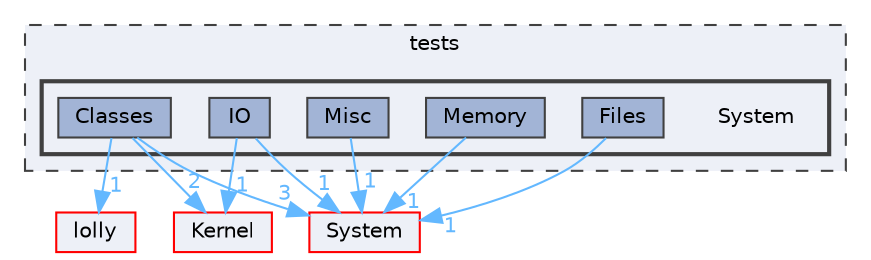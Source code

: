digraph "System"
{
 // LATEX_PDF_SIZE
  bgcolor="transparent";
  edge [fontname=Helvetica,fontsize=10,labelfontname=Helvetica,labelfontsize=10];
  node [fontname=Helvetica,fontsize=10,shape=box,height=0.2,width=0.4];
  compound=true
  subgraph clusterdir_59425e443f801f1f2fd8bbe4959a3ccf {
    graph [ bgcolor="#edf0f7", pencolor="grey25", label="tests", fontname=Helvetica,fontsize=10 style="filled,dashed", URL="dir_59425e443f801f1f2fd8bbe4959a3ccf.html",tooltip=""]
  subgraph clusterdir_df16762c41d55ab81241d1dd50493298 {
    graph [ bgcolor="#edf0f7", pencolor="grey25", label="", fontname=Helvetica,fontsize=10 style="filled,bold", URL="dir_df16762c41d55ab81241d1dd50493298.html",tooltip=""]
    dir_df16762c41d55ab81241d1dd50493298 [shape=plaintext, label="System"];
  dir_65f9eac74ca93bae69ff732ea7466b4e [label="Classes", fillcolor="#a2b4d6", color="grey25", style="filled", URL="dir_65f9eac74ca93bae69ff732ea7466b4e.html",tooltip=""];
  dir_eeb941f42ec450c4cf9f9875dc9efc37 [label="Files", fillcolor="#a2b4d6", color="grey25", style="filled", URL="dir_eeb941f42ec450c4cf9f9875dc9efc37.html",tooltip=""];
  dir_a11ca1b644fc2f4eb768a49f0548af75 [label="IO", fillcolor="#a2b4d6", color="grey25", style="filled", URL="dir_a11ca1b644fc2f4eb768a49f0548af75.html",tooltip=""];
  dir_23ee80e664ec28360f8e5b33977d5516 [label="Memory", fillcolor="#a2b4d6", color="grey25", style="filled", URL="dir_23ee80e664ec28360f8e5b33977d5516.html",tooltip=""];
  dir_8bb057f359b3d5147f263316ac4f8ac7 [label="Misc", fillcolor="#a2b4d6", color="grey25", style="filled", URL="dir_8bb057f359b3d5147f263316ac4f8ac7.html",tooltip=""];
  }
  }
  dir_4e4e38b7a3cbd015b31043c806009c51 [label="lolly", fillcolor="#edf0f7", color="red", style="filled", URL="dir_4e4e38b7a3cbd015b31043c806009c51.html",tooltip=""];
  dir_52bed8acfaac088d5968cb2c84d7645d [label="Kernel", fillcolor="#edf0f7", color="red", style="filled", URL="dir_52bed8acfaac088d5968cb2c84d7645d.html",tooltip=""];
  dir_9af51e3826d4f9e80d9103b2de543e84 [label="System", fillcolor="#edf0f7", color="red", style="filled", URL="dir_9af51e3826d4f9e80d9103b2de543e84.html",tooltip=""];
  dir_65f9eac74ca93bae69ff732ea7466b4e->dir_4e4e38b7a3cbd015b31043c806009c51 [headlabel="1", labeldistance=1.5 headhref="dir_000004_000027.html" href="dir_000004_000027.html" color="steelblue1" fontcolor="steelblue1"];
  dir_65f9eac74ca93bae69ff732ea7466b4e->dir_52bed8acfaac088d5968cb2c84d7645d [headlabel="2", labeldistance=1.5 headhref="dir_000004_000024.html" href="dir_000004_000024.html" color="steelblue1" fontcolor="steelblue1"];
  dir_65f9eac74ca93bae69ff732ea7466b4e->dir_9af51e3826d4f9e80d9103b2de543e84 [headlabel="3", labeldistance=1.5 headhref="dir_000004_000038.html" href="dir_000004_000038.html" color="steelblue1" fontcolor="steelblue1"];
  dir_eeb941f42ec450c4cf9f9875dc9efc37->dir_9af51e3826d4f9e80d9103b2de543e84 [headlabel="1", labeldistance=1.5 headhref="dir_000014_000038.html" href="dir_000014_000038.html" color="steelblue1" fontcolor="steelblue1"];
  dir_a11ca1b644fc2f4eb768a49f0548af75->dir_52bed8acfaac088d5968cb2c84d7645d [headlabel="1", labeldistance=1.5 headhref="dir_000022_000024.html" href="dir_000022_000024.html" color="steelblue1" fontcolor="steelblue1"];
  dir_a11ca1b644fc2f4eb768a49f0548af75->dir_9af51e3826d4f9e80d9103b2de543e84 [headlabel="1", labeldistance=1.5 headhref="dir_000022_000038.html" href="dir_000022_000038.html" color="steelblue1" fontcolor="steelblue1"];
  dir_23ee80e664ec28360f8e5b33977d5516->dir_9af51e3826d4f9e80d9103b2de543e84 [headlabel="1", labeldistance=1.5 headhref="dir_000030_000038.html" href="dir_000030_000038.html" color="steelblue1" fontcolor="steelblue1"];
  dir_8bb057f359b3d5147f263316ac4f8ac7->dir_9af51e3826d4f9e80d9103b2de543e84 [headlabel="1", labeldistance=1.5 headhref="dir_000032_000038.html" href="dir_000032_000038.html" color="steelblue1" fontcolor="steelblue1"];
}
